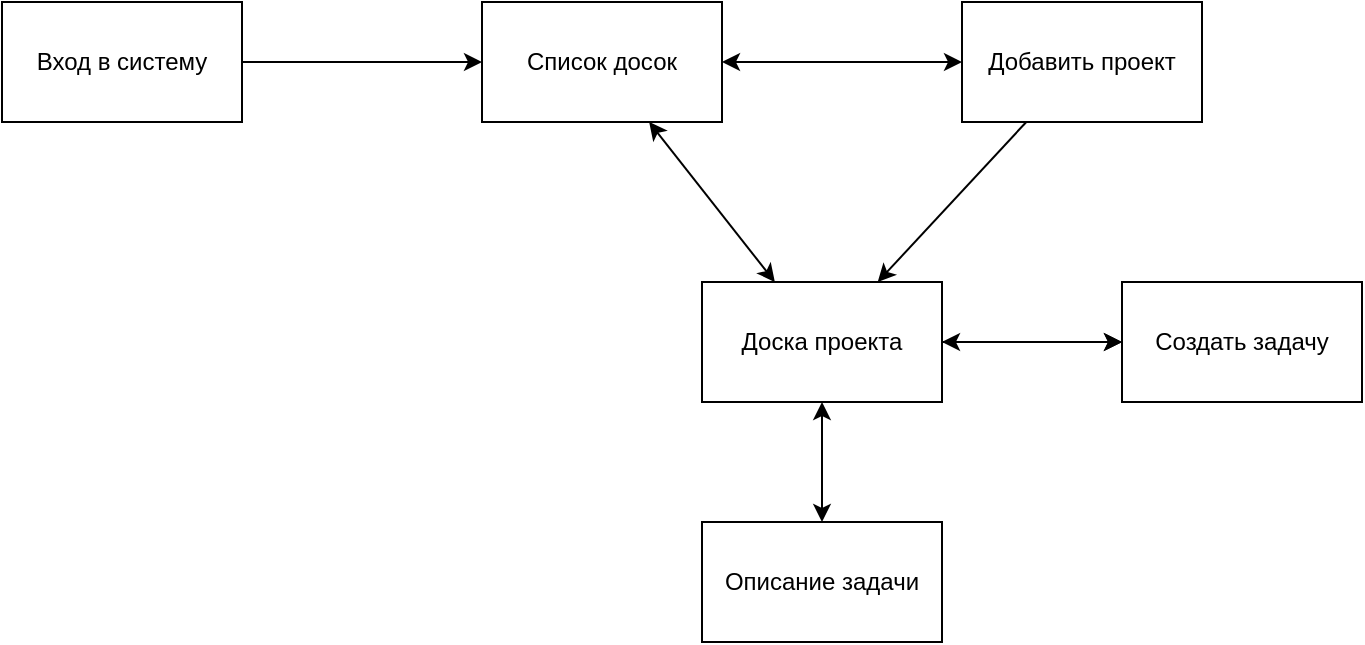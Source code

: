 <mxfile version="20.3.0" type="device"><diagram id="R2lEEEUBdFMjLlhIrx00" name="Page-1"><mxGraphModel dx="810" dy="845" grid="1" gridSize="10" guides="1" tooltips="1" connect="1" arrows="1" fold="1" page="1" pageScale="1" pageWidth="850" pageHeight="1100" math="0" shadow="0" extFonts="Permanent Marker^https://fonts.googleapis.com/css?family=Permanent+Marker"><root><mxCell id="0"/><mxCell id="1" parent="0"/><mxCell id="EtBilZEODpYuPyqXqDrh-8" style="rounded=0;orthogonalLoop=1;jettySize=auto;html=1;" edge="1" parent="1" source="EtBilZEODpYuPyqXqDrh-1" target="EtBilZEODpYuPyqXqDrh-3"><mxGeometry relative="1" as="geometry"/></mxCell><mxCell id="EtBilZEODpYuPyqXqDrh-1" value="Вход в систему" style="rounded=0;whiteSpace=wrap;html=1;" vertex="1" parent="1"><mxGeometry x="50" y="170" width="120" height="60" as="geometry"/></mxCell><mxCell id="EtBilZEODpYuPyqXqDrh-2" style="edgeStyle=orthogonalEdgeStyle;rounded=0;orthogonalLoop=1;jettySize=auto;html=1;exitX=0.5;exitY=1;exitDx=0;exitDy=0;" edge="1" parent="1" source="EtBilZEODpYuPyqXqDrh-1" target="EtBilZEODpYuPyqXqDrh-1"><mxGeometry relative="1" as="geometry"/></mxCell><mxCell id="EtBilZEODpYuPyqXqDrh-9" style="edgeStyle=none;rounded=0;orthogonalLoop=1;jettySize=auto;html=1;startArrow=classic;startFill=1;" edge="1" parent="1" source="EtBilZEODpYuPyqXqDrh-3" target="EtBilZEODpYuPyqXqDrh-5"><mxGeometry relative="1" as="geometry"/></mxCell><mxCell id="EtBilZEODpYuPyqXqDrh-14" style="edgeStyle=none;rounded=0;orthogonalLoop=1;jettySize=auto;html=1;startArrow=classic;startFill=1;" edge="1" parent="1" source="EtBilZEODpYuPyqXqDrh-3" target="EtBilZEODpYuPyqXqDrh-13"><mxGeometry relative="1" as="geometry"/></mxCell><mxCell id="EtBilZEODpYuPyqXqDrh-3" value="Список досок" style="rounded=0;whiteSpace=wrap;html=1;" vertex="1" parent="1"><mxGeometry x="290" y="170" width="120" height="60" as="geometry"/></mxCell><mxCell id="EtBilZEODpYuPyqXqDrh-10" style="edgeStyle=none;rounded=0;orthogonalLoop=1;jettySize=auto;html=1;" edge="1" parent="1" source="EtBilZEODpYuPyqXqDrh-5" target="EtBilZEODpYuPyqXqDrh-6"><mxGeometry relative="1" as="geometry"/></mxCell><mxCell id="EtBilZEODpYuPyqXqDrh-11" style="edgeStyle=none;rounded=0;orthogonalLoop=1;jettySize=auto;html=1;startArrow=classic;startFill=1;" edge="1" parent="1" source="EtBilZEODpYuPyqXqDrh-5" target="EtBilZEODpYuPyqXqDrh-7"><mxGeometry relative="1" as="geometry"/></mxCell><mxCell id="EtBilZEODpYuPyqXqDrh-5" value="Доска проекта" style="rounded=0;whiteSpace=wrap;html=1;" vertex="1" parent="1"><mxGeometry x="400" y="310" width="120" height="60" as="geometry"/></mxCell><mxCell id="EtBilZEODpYuPyqXqDrh-16" value="" style="edgeStyle=none;rounded=0;orthogonalLoop=1;jettySize=auto;html=1;startArrow=classic;startFill=1;" edge="1" parent="1" source="EtBilZEODpYuPyqXqDrh-6" target="EtBilZEODpYuPyqXqDrh-5"><mxGeometry relative="1" as="geometry"/></mxCell><mxCell id="EtBilZEODpYuPyqXqDrh-6" value="Создать задачу" style="rounded=0;whiteSpace=wrap;html=1;" vertex="1" parent="1"><mxGeometry x="610" y="310" width="120" height="60" as="geometry"/></mxCell><mxCell id="EtBilZEODpYuPyqXqDrh-7" value="Описание задачи" style="rounded=0;whiteSpace=wrap;html=1;" vertex="1" parent="1"><mxGeometry x="400" y="430" width="120" height="60" as="geometry"/></mxCell><mxCell id="EtBilZEODpYuPyqXqDrh-15" style="edgeStyle=none;rounded=0;orthogonalLoop=1;jettySize=auto;html=1;" edge="1" parent="1" source="EtBilZEODpYuPyqXqDrh-13" target="EtBilZEODpYuPyqXqDrh-5"><mxGeometry relative="1" as="geometry"/></mxCell><mxCell id="EtBilZEODpYuPyqXqDrh-13" value="Добавить проект" style="rounded=0;whiteSpace=wrap;html=1;" vertex="1" parent="1"><mxGeometry x="530" y="170" width="120" height="60" as="geometry"/></mxCell></root></mxGraphModel></diagram></mxfile>